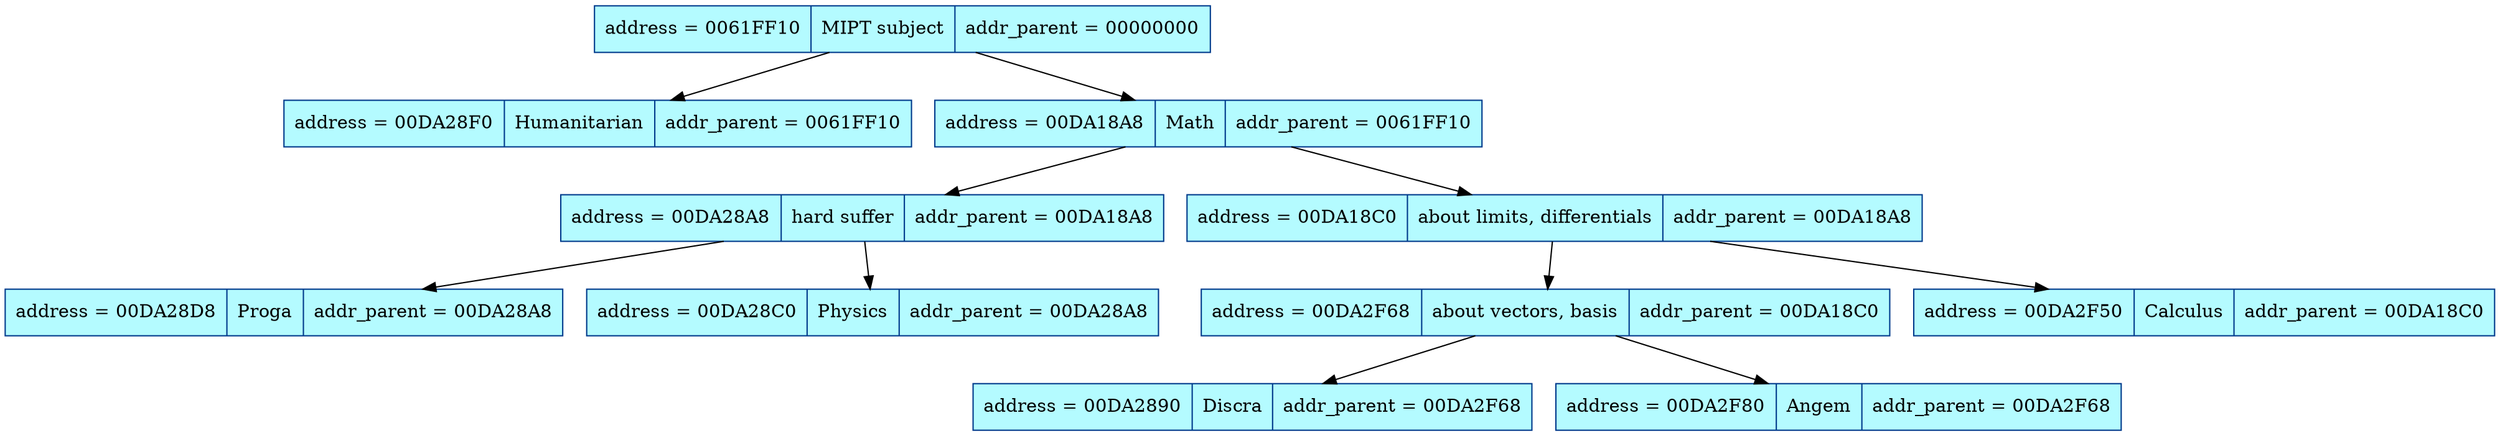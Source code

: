 digraph structs {
rankdir=HR;
node[color= "#003A8C",style="filled", fillcolor="#B4FBFF", fontsize=14];
edge[color="black", weight = 9,fontsize=14];
el_0061FF10 [shape=record, label= "address = 0061FF10|MIPT subject| addr_parent = 00000000"];
el_00DA28F0 [shape=record, label= "address = 00DA28F0|Humanitarian| addr_parent = 0061FF10"];
el_00DA18A8 [shape=record, label= "address = 00DA18A8|Math| addr_parent = 0061FF10"];
el_00DA28A8 [shape=record, label= "address = 00DA28A8|hard suffer| addr_parent = 00DA18A8"];
el_00DA28D8 [shape=record, label= "address = 00DA28D8|Proga| addr_parent = 00DA28A8"];
el_00DA28C0 [shape=record, label= "address = 00DA28C0|Physics| addr_parent = 00DA28A8"];
el_00DA18C0 [shape=record, label= "address = 00DA18C0|about limits, differentials| addr_parent = 00DA18A8"];
el_00DA2F68 [shape=record, label= "address = 00DA2F68|about vectors, basis| addr_parent = 00DA18C0"];
el_00DA2890 [shape=record, label= "address = 00DA2890|Discra| addr_parent = 00DA2F68"];
el_00DA2F80 [shape=record, label= "address = 00DA2F80|Angem| addr_parent = 00DA2F68"];
el_00DA2F50 [shape=record, label= "address = 00DA2F50|Calculus| addr_parent = 00DA18C0"];
el_0061FF10->el_00DA28F0;
el_0061FF10->el_00DA18A8;
el_00DA18A8->el_00DA28A8;
el_00DA28A8->el_00DA28D8;
el_00DA28A8->el_00DA28C0;
el_00DA18A8->el_00DA18C0;
el_00DA18C0->el_00DA2F68;
el_00DA2F68->el_00DA2890;
el_00DA2F68->el_00DA2F80;
el_00DA18C0->el_00DA2F50;

}